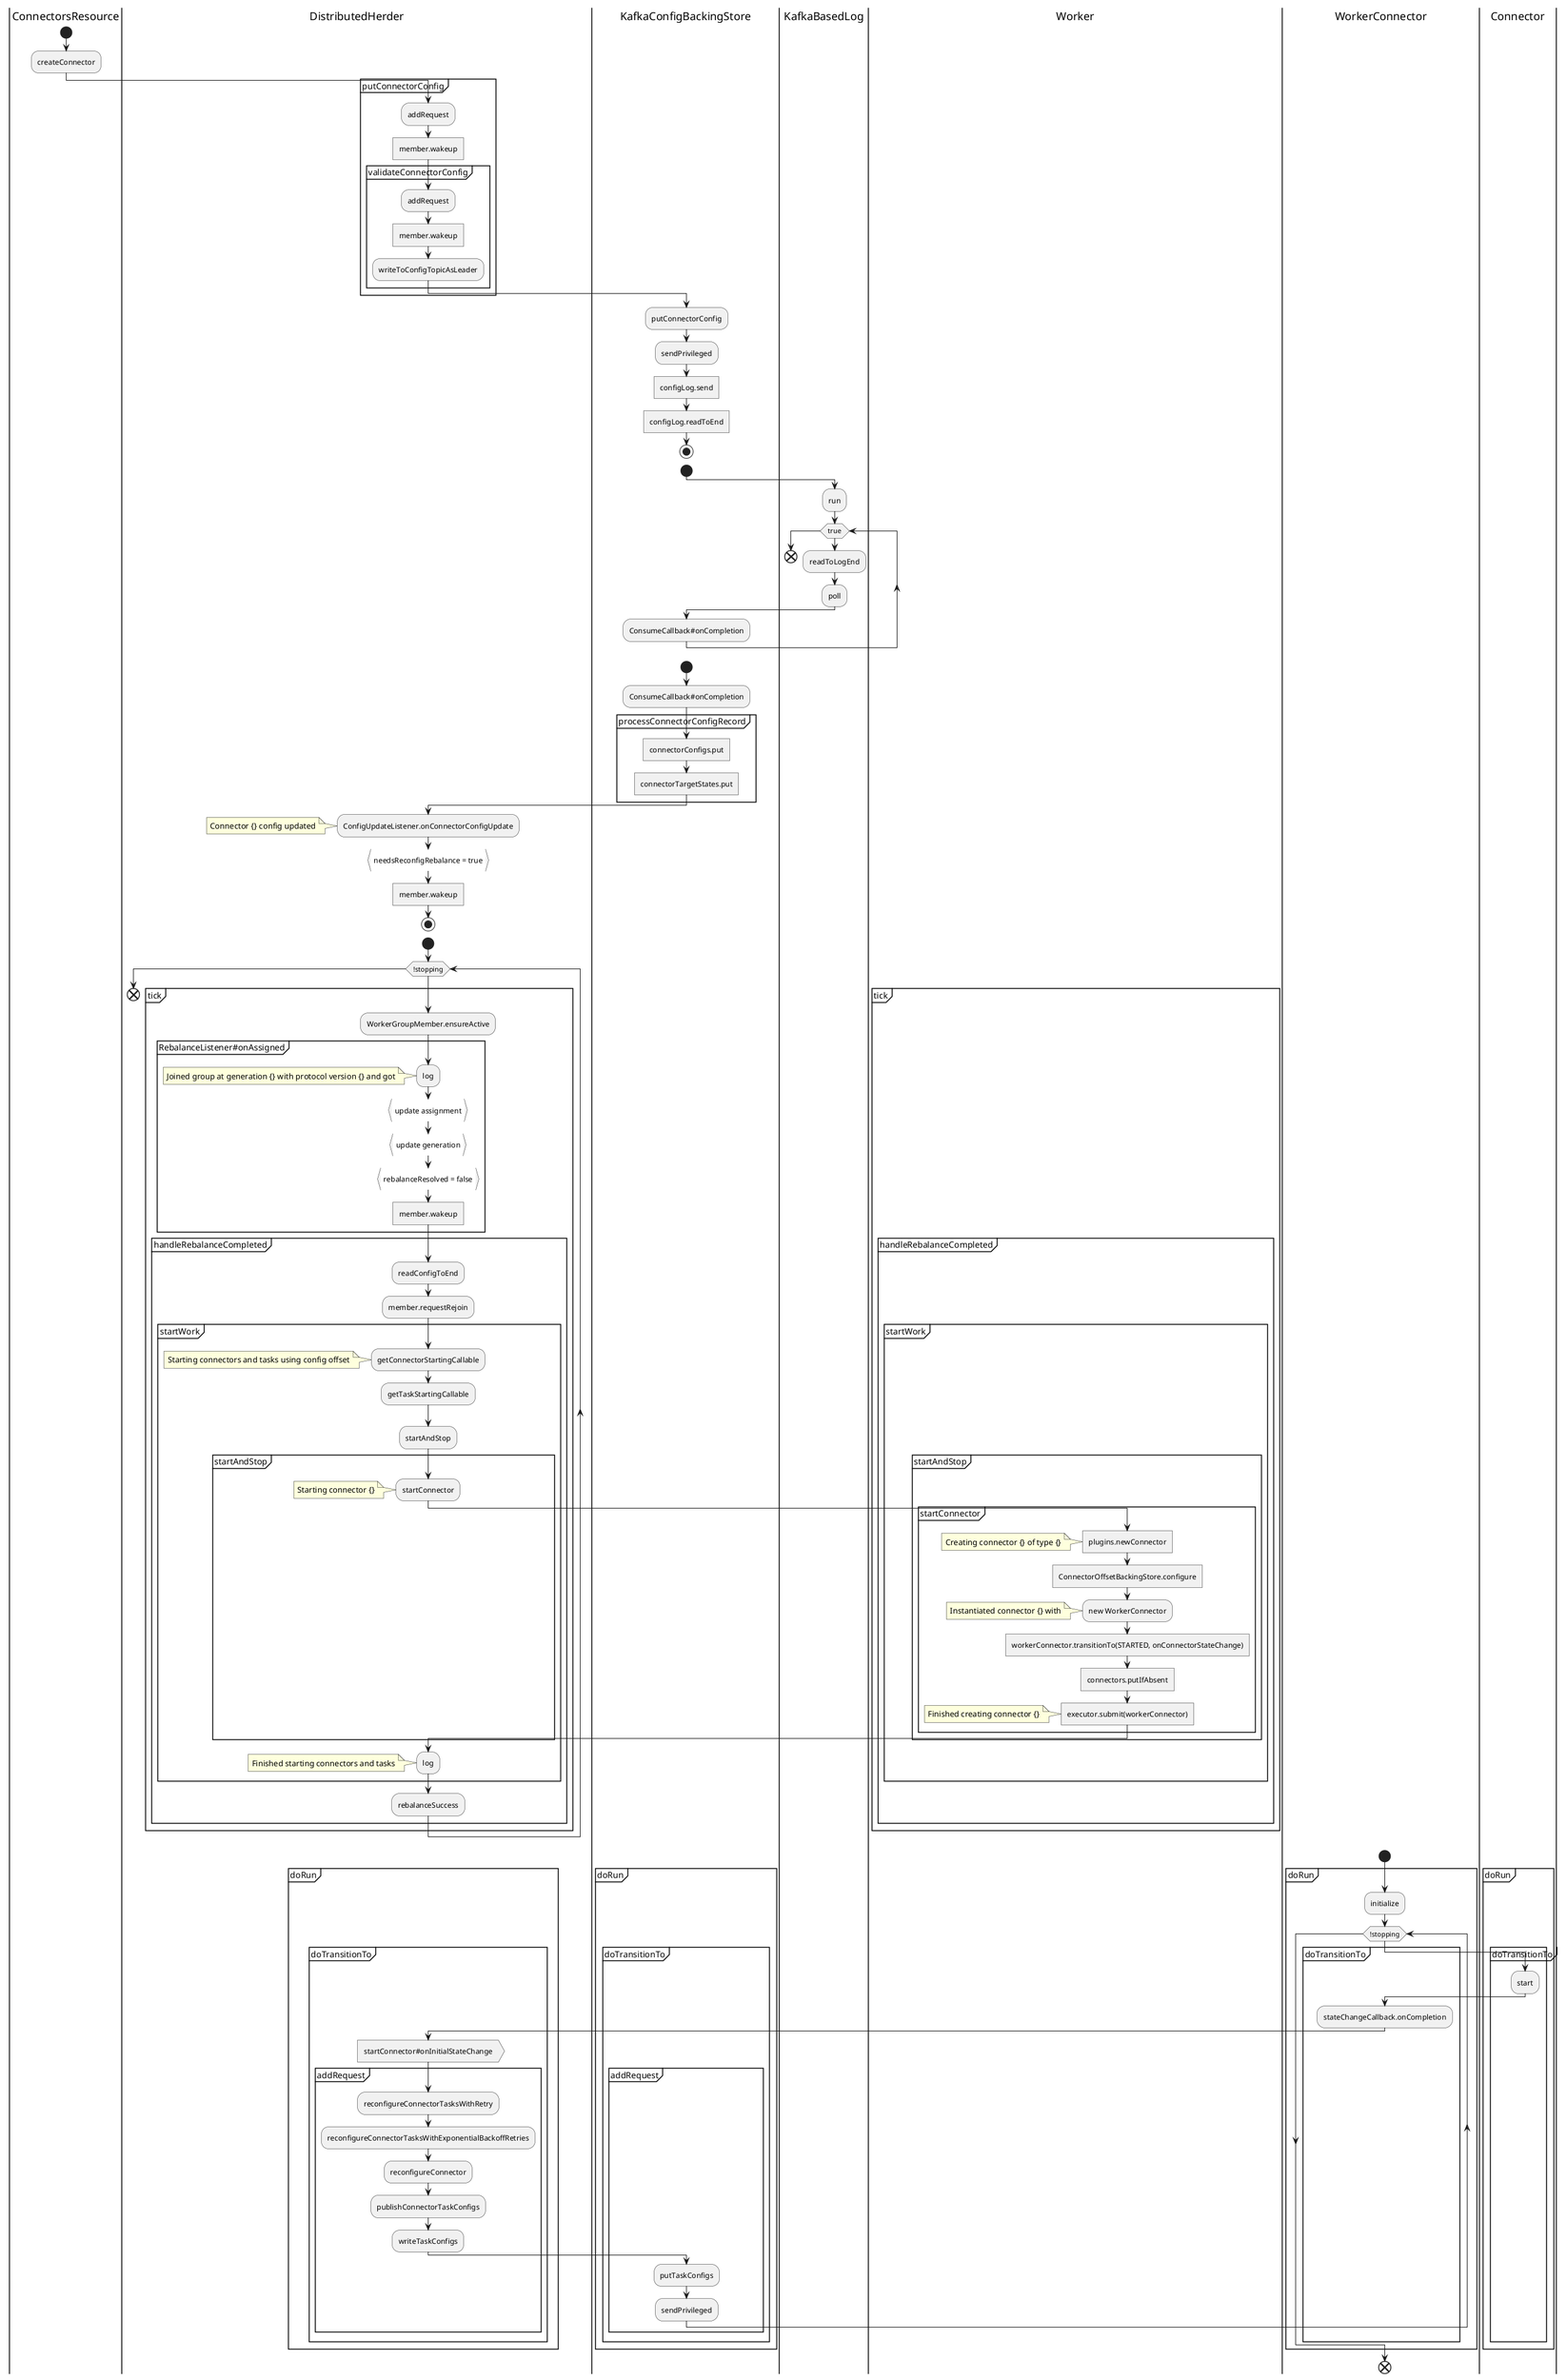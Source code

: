 @startuml
|ConnectorsResource|
start
:createConnector;
|DistributedHerder|
partition putConnectorConfig {
    ' 这里 addRequest 添加的是 validateConnectorConfig 这个回调函数
    :addRequest;
    ' addRequest 方法会调用，将 Herder 从 tick 方法中的 member.poll 唤醒
    :member.wakeup]
    partition validateConnectorConfig {
        ' validateConnectorConfig 验证成功之后会执行另一个 Lambda 回调函数，在该函数中继续进行 addRequest
        :addRequest;
        ' addRequest 方法会调用，将 Herder 从 tick 方法中的 member.poll 唤醒
        :member.wakeup]
        :writeToConfigTopicAsLeader;
    }
}
|KafkaConfigBackingStore|
:putConnectorConfig;
:sendPrivileged;
' 发送配置消息到管理 Kafka 的配置 Topic 中
:configLog.send]
' 唤醒 configLog 的消费者，让其开始消费配置 Topic 的消息
:configLog.readToEnd]
stop

start
|KafkaBasedLog|
:run;
while (true)
    :readToLogEnd;
    ' 不断循环 poll 到最新的位点，poll 到新消息后调用对应的 BackingStore 的回调函数
    :poll;
    |KafkaConfigBackingStore|
    :ConsumeCallback#onCompletion;
endwhile
|KafkaBasedLog|
end

|KafkaConfigBackingStore|
start
' configLog 消费者消费到新的配置消息，调用回调函数
:ConsumeCallback#onCompletion;
' 处理 Connector 配置更新的消息
partition processConnectorConfigRecord {
    ' 更新内存中的配置
    :connectorConfigs.put]
    ' 设置 Connector 的初始状态为 STARTED
    :connectorTargetStates.put]
}

|DistributedHerder|
:ConfigUpdateListener.onConnectorConfigUpdate;
note: Connector {} config updated
:needsReconfigRebalance = true}
:member.wakeup]
stop

start
while (!stopping)
partition tick {

    ' 确保当前节点状态为活跃且处于集群中，如果不是，重启并重新加入集群
    :WorkerGroupMember.ensureActive;
    ' ensureActive 会调用 RebalanceListener#onAssigned 方法触发重平衡回调
    partition RebalanceListener#onAssigned {
        :log;
        note: Joined group at generation {} with protocol version {} and got
        :update assignment}
        :update generation}
        :rebalanceResolved = false}
        :member.wakeup]
    }
    ' 处理 Connect 集群完成重平衡后的操作
    partition handleRebalanceCompleted {
        :readConfigToEnd;
        :member.requestRejoin;
        ' 新建连接器的入口
        partition startWork {
            ' 遍历分配给当前节点的连接器，与当前正在运行的连接器进行比较，找出需要启动的连接器，并将其添加到 callables 列表中。
            :getConnectorStartingCallable;
            note: Starting connectors and tasks using config offset
            ' 传入 callables 列表，启动所有需要启动的连接器和任务。
            :getTaskStartingCallable;
            :startAndStop;
            partition startAndStop {
                :startConnector;
                note: Starting connector {}
                |Worker|
                partition startConnector {
                    ' 实例化 Connector
                    :plugins.newConnector]
                    note: Creating connector {} of type {}
                    ' 配置该 Connector 的 offset store
                    :ConnectorOffsetBackingStore.configure]
                    :new WorkerConnector;
                    note: Instantiated connector {} with
                    :workerConnector.transitionTo(STARTED, onConnectorStateChange)]
                    :connectors.putIfAbsent]
                    ' 这里会调用一个回调，这个回调就是一个 WorkerConnector 实例，它是一个 Runnable
                    :executor.submit(workerConnector)]
                    note: Finished creating connector {}
                }
            }
            |DistributedHerder|
            :log;
            note: Finished starting connectors and tasks
        }
        :rebalanceSuccess;
    }
}
endwhile
end

' Worker#startConnector 最后调用的回调启动的 WorkerConnector Runnable 的主循环
|WorkerConnector|
start
partition doRun {
    :initialize;
    while (!stopping)
        partition doTransitionTo {
            ' 调用 Connector 的 start 方法
            |Connector|
            :start;
            ' 回调
            |WorkerConnector|
            :stateChangeCallback.onCompletion;
            ' 回调 DistributedHerder 里面定义的 Connector 状态变化方法
            |DistributedHerder|
            :startConnector#onInitialStateChange>
            ' 发送请求给 Herder 处理
            partition addRequest {
                ' 请求 Connector 的 Task 配置，检测到配置发生变化时写入配置存储。无限重试
                :reconfigureConnectorTasksWithRetry;
                :reconfigureConnectorTasksWithExponentialBackoffRetries;
                :reconfigureConnector;
                :publishConnectorTaskConfigs;
                :writeTaskConfigs;
                |KafkaConfigBackingStore|
                ' 读取 Task 配置到最新
                :putTaskConfigs;
                ' 发送 Task 配置到管理 Kafka
                :sendPrivileged;
                ' 发送失败则继续指数退避后重试发送
            }
        }
        |WorkerConnector|
    endwhile
}
end
@enduml